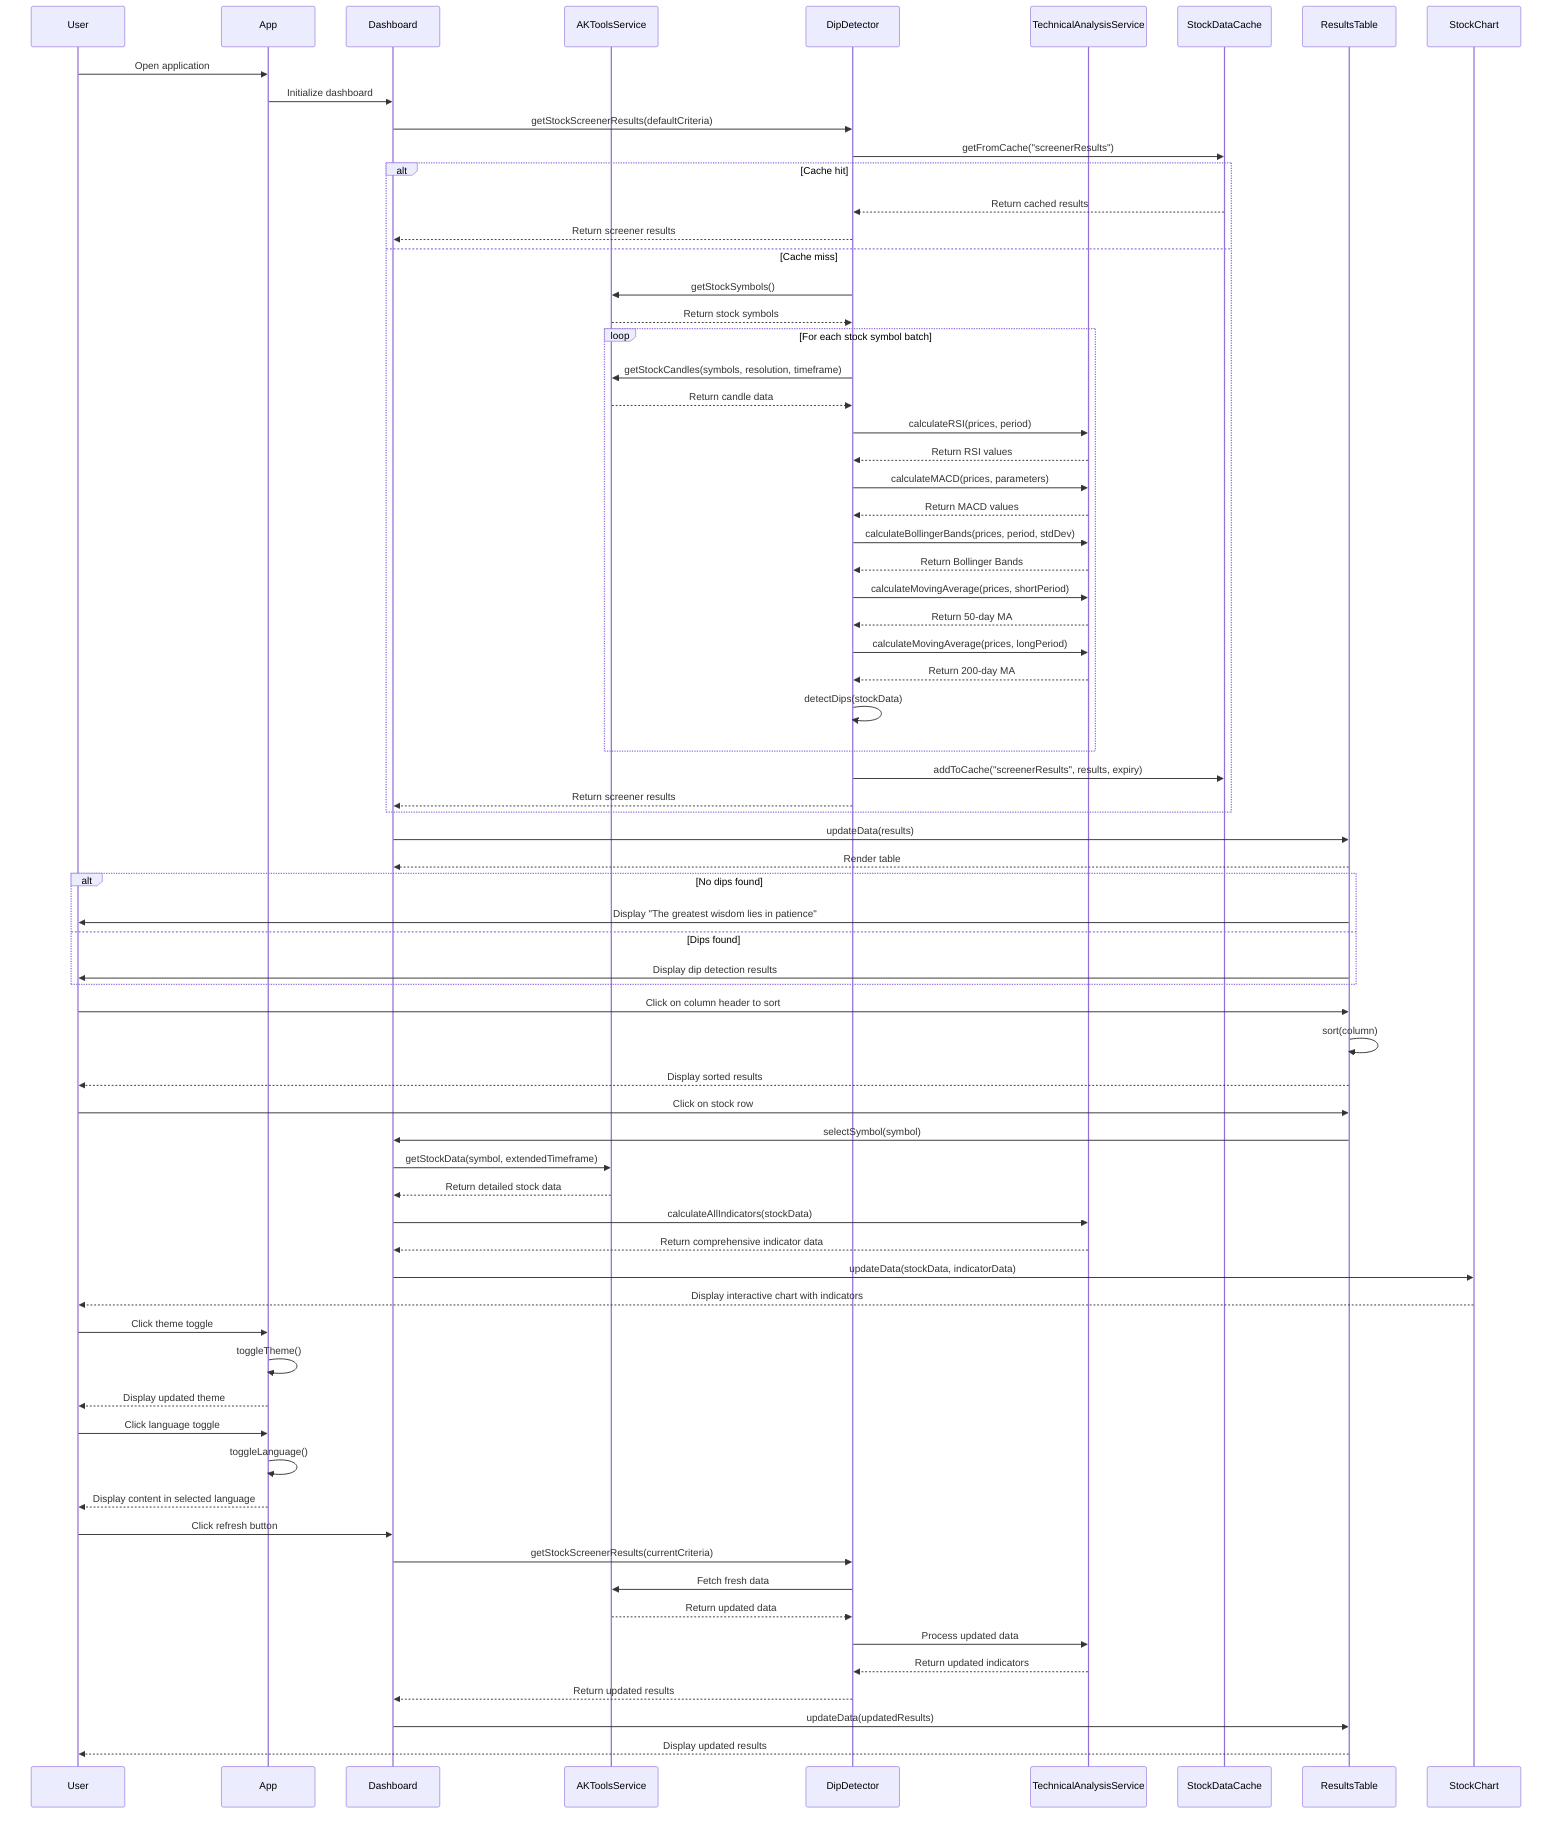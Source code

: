 sequenceDiagram
    participant User
    participant App
    participant Dashboard
    participant AKToolsService
    participant DipDetector
    participant TechnicalAnalysisService
    participant StockDataCache
    participant ResultsTable
    participant StockChart
    
    %% App initialization flow
    User->>App: Open application
    App->>Dashboard: Initialize dashboard
    
    %% Dashboard initialization flow
    Dashboard->>DipDetector: getStockScreenerResults(defaultCriteria)
    DipDetector->>StockDataCache: getFromCache("screenerResults")
    
    alt Cache hit
        StockDataCache-->>DipDetector: Return cached results
        DipDetector-->>Dashboard: Return screener results
    else Cache miss
        DipDetector->>AKToolsService: getStockSymbols()
        AKToolsService-->>DipDetector: Return stock symbols
        
        loop For each stock symbol batch
            DipDetector->>AKToolsService: getStockCandles(symbols, resolution, timeframe)
            AKToolsService-->>DipDetector: Return candle data
            
            DipDetector->>TechnicalAnalysisService: calculateRSI(prices, period)
            TechnicalAnalysisService-->>DipDetector: Return RSI values
            
            DipDetector->>TechnicalAnalysisService: calculateMACD(prices, parameters)
            TechnicalAnalysisService-->>DipDetector: Return MACD values
            
            DipDetector->>TechnicalAnalysisService: calculateBollingerBands(prices, period, stdDev)
            TechnicalAnalysisService-->>DipDetector: Return Bollinger Bands
            
            DipDetector->>TechnicalAnalysisService: calculateMovingAverage(prices, shortPeriod)
            TechnicalAnalysisService-->>DipDetector: Return 50-day MA
            
            DipDetector->>TechnicalAnalysisService: calculateMovingAverage(prices, longPeriod)
            TechnicalAnalysisService-->>DipDetector: Return 200-day MA
            
            DipDetector->>DipDetector: detectDips(stockData)
        end
        
        DipDetector->>StockDataCache: addToCache("screenerResults", results, expiry)
        DipDetector-->>Dashboard: Return screener results
    end
    
    Dashboard->>ResultsTable: updateData(results)
    ResultsTable-->>Dashboard: Render table
    
    alt No dips found
        ResultsTable->>User: Display "The greatest wisdom lies in patience"
    else Dips found
        ResultsTable->>User: Display dip detection results
    end
    
    %% User interaction with table
    User->>ResultsTable: Click on column header to sort
    ResultsTable->>ResultsTable: sort(column)
    ResultsTable-->>User: Display sorted results
    
    %% User selects a stock for detailed view
    User->>ResultsTable: Click on stock row
    ResultsTable->>Dashboard: selectSymbol(symbol)
    Dashboard->>AKToolsService: getStockData(symbol, extendedTimeframe)
    AKToolsService-->>Dashboard: Return detailed stock data
    
    Dashboard->>TechnicalAnalysisService: calculateAllIndicators(stockData)
    TechnicalAnalysisService-->>Dashboard: Return comprehensive indicator data
    
    Dashboard->>StockChart: updateData(stockData, indicatorData)
    StockChart-->>User: Display interactive chart with indicators
    
    %% User toggles theme
    User->>App: Click theme toggle
    App->>App: toggleTheme()
    App-->>User: Display updated theme
    
    %% User toggles language
    User->>App: Click language toggle
    App->>App: toggleLanguage()
    App-->>User: Display content in selected language
    
    %% Refresh data flow
    User->>Dashboard: Click refresh button
    Dashboard->>DipDetector: getStockScreenerResults(currentCriteria)
    DipDetector->>AKToolsService: Fetch fresh data
    AKToolsService-->>DipDetector: Return updated data
    DipDetector->>TechnicalAnalysisService: Process updated data
    TechnicalAnalysisService-->>DipDetector: Return updated indicators
    DipDetector-->>Dashboard: Return updated results
    Dashboard->>ResultsTable: updateData(updatedResults)
    ResultsTable-->>User: Display updated results